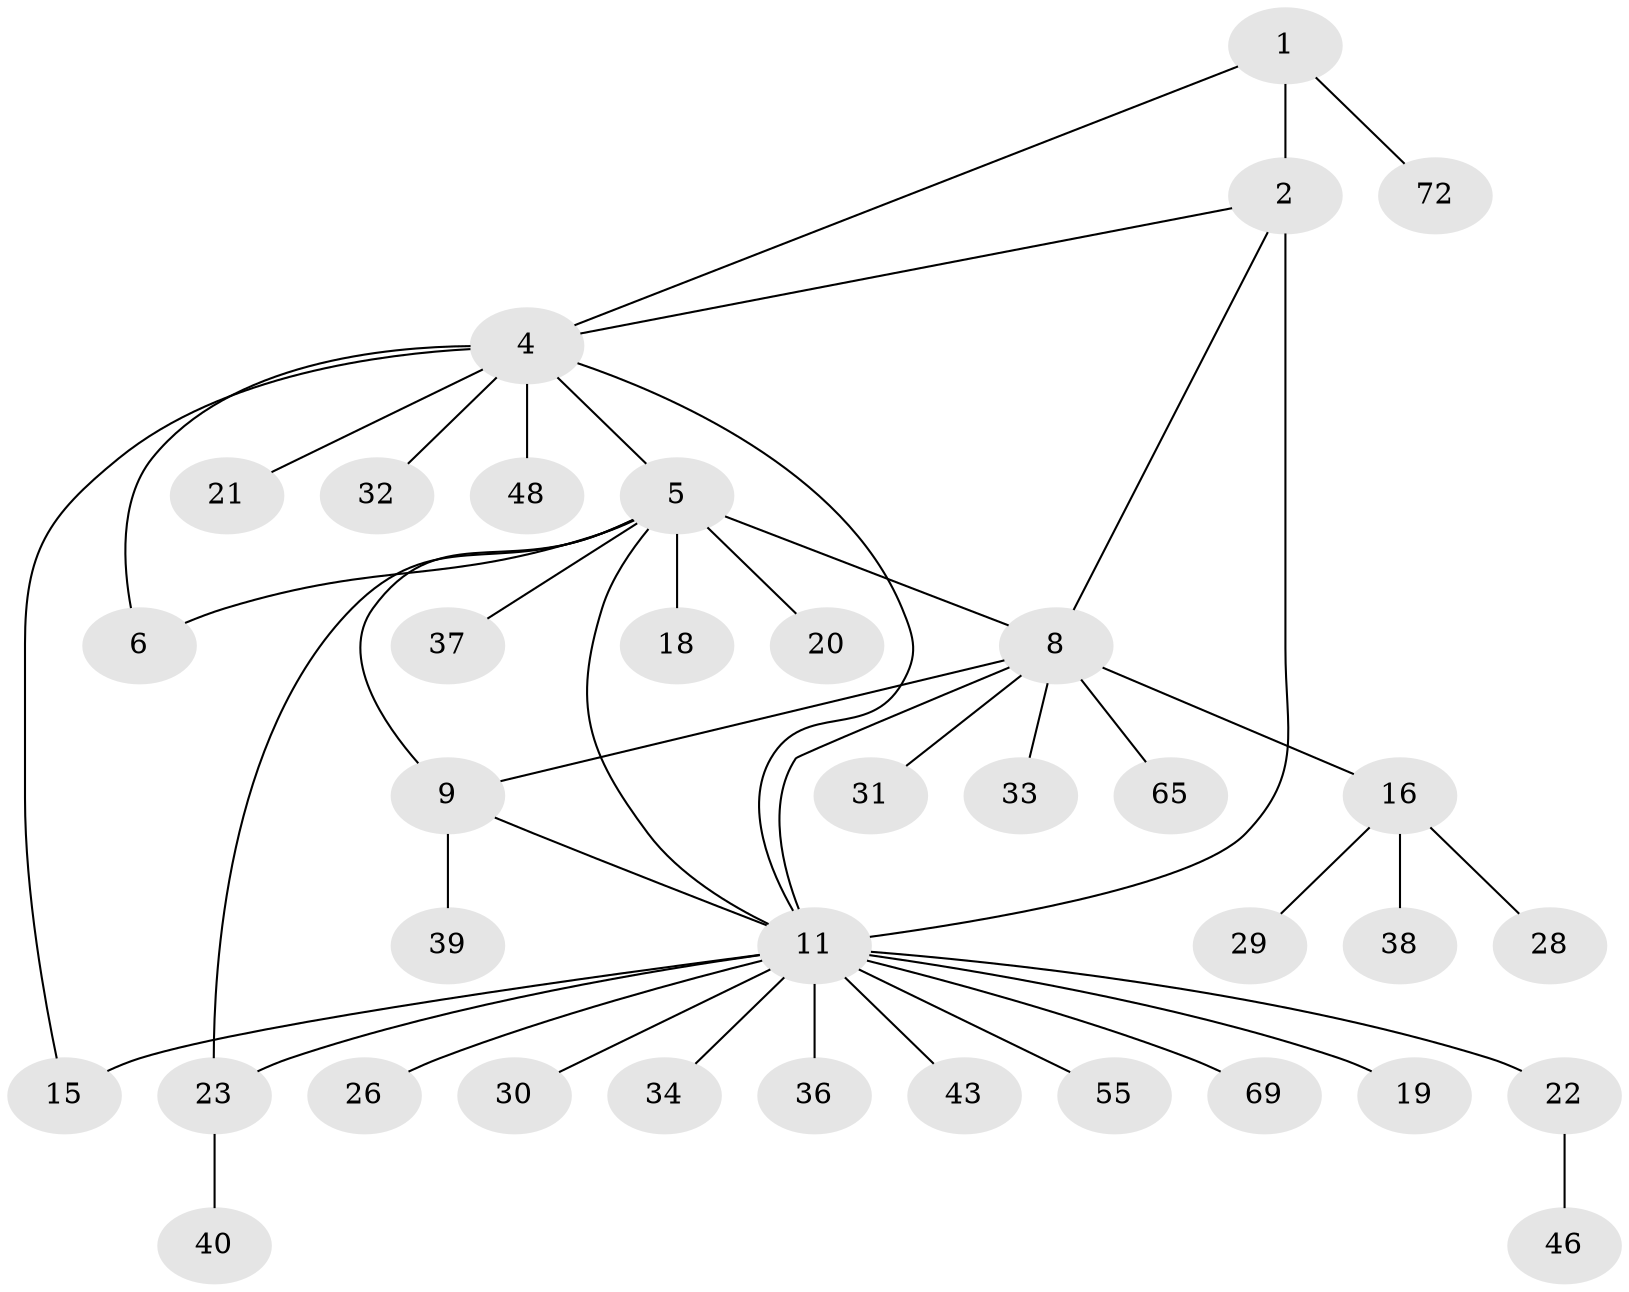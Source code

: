 // original degree distribution, {5: 0.05555555555555555, 7: 0.027777777777777776, 2: 0.2638888888888889, 9: 0.027777777777777776, 10: 0.013888888888888888, 6: 0.013888888888888888, 4: 0.027777777777777776, 8: 0.013888888888888888, 11: 0.013888888888888888, 3: 0.041666666666666664, 1: 0.5}
// Generated by graph-tools (version 1.1) at 2025/15/03/09/25 04:15:56]
// undirected, 36 vertices, 45 edges
graph export_dot {
graph [start="1"]
  node [color=gray90,style=filled];
  1 [super="+3+61"];
  2 [super="+45+53+10"];
  4;
  5 [super="+17+62+56+41+7"];
  6;
  8 [super="+24"];
  9;
  11 [super="+13+12"];
  15;
  16;
  18;
  19;
  20;
  21;
  22;
  23;
  26;
  28;
  29 [super="+44"];
  30 [super="+59"];
  31;
  32;
  33;
  34;
  36;
  37;
  38;
  39 [super="+50"];
  40 [super="+71"];
  43;
  46;
  48;
  55 [super="+60"];
  65;
  69;
  72;
  1 -- 2 [weight=2];
  1 -- 4;
  1 -- 72;
  2 -- 8;
  2 -- 4;
  2 -- 11 [weight=4];
  4 -- 5;
  4 -- 6;
  4 -- 15;
  4 -- 21;
  4 -- 32;
  4 -- 48;
  4 -- 11;
  5 -- 6;
  5 -- 18;
  5 -- 20;
  5 -- 37;
  5 -- 23;
  5 -- 8;
  5 -- 9;
  5 -- 11;
  8 -- 9;
  8 -- 16;
  8 -- 31;
  8 -- 33;
  8 -- 65;
  8 -- 11;
  9 -- 39;
  9 -- 11;
  11 -- 26;
  11 -- 30;
  11 -- 36;
  11 -- 55 [weight=2];
  11 -- 69;
  11 -- 34;
  11 -- 43;
  11 -- 15 [weight=2];
  11 -- 19;
  11 -- 22;
  11 -- 23;
  16 -- 28;
  16 -- 29;
  16 -- 38;
  22 -- 46;
  23 -- 40;
}
